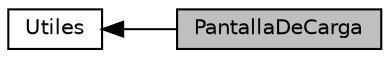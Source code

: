 digraph "PantallaDeCarga"
{
  edge [fontname="Helvetica",fontsize="10",labelfontname="Helvetica",labelfontsize="10"];
  node [fontname="Helvetica",fontsize="10",shape=record];
  rankdir=LR;
  Node0 [label="PantallaDeCarga",height=0.2,width=0.4,color="black", fillcolor="grey75", style="filled", fontcolor="black"];
  Node1 [label="Utiles",height=0.2,width=0.4,color="black", fillcolor="white", style="filled",URL="$group___utiles.html"];
  Node1->Node0 [shape=plaintext, dir="back", style="solid"];
}
